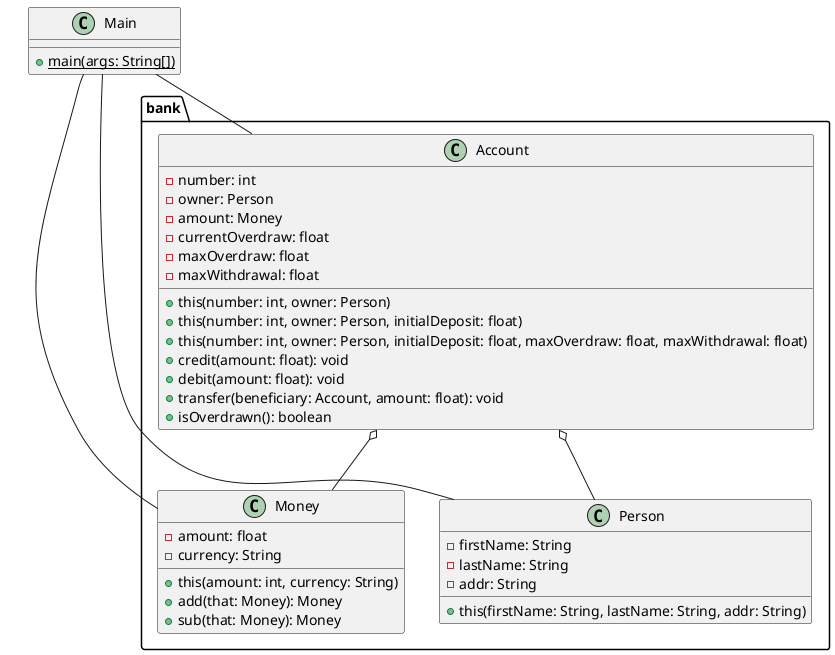 @startuml
package bank {
class Money {
- amount: float
- currency: String
+ this(amount: int, currency: String)
+ add(that: Money): Money
+ sub(that: Money): Money
}

class Person{
- firstName: String
- lastName: String
- addr: String
+ this(firstName: String, lastName: String, addr: String)
}
class Account{
- number: int
- owner: Person
- amount: Money
- currentOverdraw: float
- maxOverdraw: float
- maxWithdrawal: float
+ this(number: int, owner: Person)
+ this(number: int, owner: Person, initialDeposit: float)
+ this(number: int, owner: Person, initialDeposit: float, maxOverdraw: float, maxWithdrawal: float)
+ credit(amount: float): void
+ debit(amount: float): void
+ transfer(beneficiary: Account, amount: float): void
+ isOverdrawn(): boolean
}
}
class Main {
+ {static} main(args: String[])
}

Main -- Money
Main -- Account
Main -- Person

Account o-- Money
Account o-- Person
@enduml